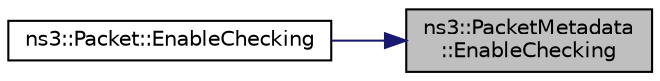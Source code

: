 digraph "ns3::PacketMetadata::EnableChecking"
{
 // LATEX_PDF_SIZE
  edge [fontname="Helvetica",fontsize="10",labelfontname="Helvetica",labelfontsize="10"];
  node [fontname="Helvetica",fontsize="10",shape=record];
  rankdir="RL";
  Node1 [label="ns3::PacketMetadata\l::EnableChecking",height=0.2,width=0.4,color="black", fillcolor="grey75", style="filled", fontcolor="black",tooltip="Enable the packet metadata checking."];
  Node1 -> Node2 [dir="back",color="midnightblue",fontsize="10",style="solid",fontname="Helvetica"];
  Node2 [label="ns3::Packet::EnableChecking",height=0.2,width=0.4,color="black", fillcolor="white", style="filled",URL="$classns3_1_1_packet.html#abf6564e3496f2b8852774c98bd839b85",tooltip="Enable packets metadata checking."];
}
